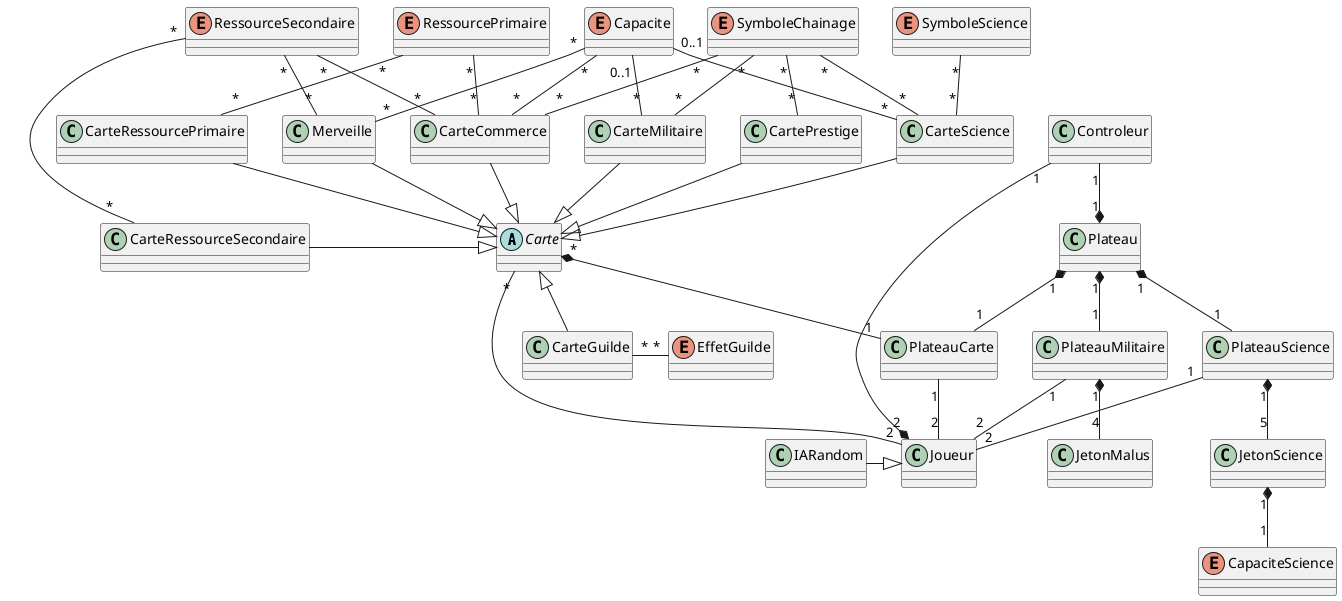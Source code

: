 @startuml Model 3

'les differentes cartes : 

'Cette classe rassemble les elements commun à chaques cartes 
abstract class Carte{
    
}

'Notes : J'ai compté pour les listes 4 et 2 en longueurs suffisent
'Age est une enumeration

'La methode gettype renvoie le type de la carte ("Science", "Militaire", "Commerce"...)

'out met tous les arguments d'etat de la carte a None, (position, facevisible et accessible)





'-----------------------------LES AUTRES CARTES--------------------'
'Hérite tous de la classe carte carte

'Une Merveille est techniquement une carte
class Merveille{

}
'Les Merveille Grand Phare et Piree peuvent produire une ressource

'Les autres types de cartes

'Cartes marrons 
class CarteRessourcePrimaire{

}

'Cartes gris
class CarteRessourceSecondaire{
}
'Pas de liste car produit toujours 1 seul ressource

'Cartes Jaunes
class CarteCommerce{

}
'Choix defini si la production doit etre choisi entre differentes ressources ou non
'Contrepartie defini si il faut "acheter" la ressource produite ou non, on notera 0 si ce n'est pas le cas

'exec_capacite() regarde l'attribut "capacite", et execute la fonction correspondante
'on rajoutera un méssage d'erreur si la capacite n'est pas possible

'Cartes Verts
class CarteScience{

}
'SymboleScience est une enumerations des symboles Science disponible dans le jeu
'SymboleChainage est une enumerations des symboles Science disponible dans le jeu

'Cartes Rouges
class CarteMilitaire{

}

'Cartes Bleu
class CartePrestige{

}

'Cartes Violets
class CarteGuilde{

}
'EffetGuilde est un enumération defini après

'execEffetGuilde() effectue l'effet de guilde correspondant, a voir au niveau des arguments


CarteMilitaire --|> Carte
CarteCommerce --|> Carte
CarteScience --|> Carte
CartePrestige --|> Carte
Carte <|-- CarteGuilde
CarteRessourcePrimaire --|> Carte
CarteRessourceSecondaire -|> Carte
Merveille --|> Carte


'-----------------------------------------ATTENTION !!!-----------------------------------------------------'
'Tout elements se déclanchant qu'une seul fois, à la création de la carte est considéré comme une capacitée 
'Il existe une enumération capacité, définie plus loin

'---------------------------------------ENUMERATIONS LIE AUX CARTES-----------------------------------------'



'Permet de ne pas payer une carte si elle comporte le meme symbole qu'une carte déja construite par le joueur
enum SymboleChainage{

}

SymboleChainage "*" -- "*" CartePrestige
SymboleChainage "*" -- "*" CarteMilitaire
SymboleChainage "*" -- "*" CarteScience
SymboleChainage "*" -- "*" CarteCommerce

'Symbole se trouvant sur les cartes sciences, 
'2 symbole similaire entraine la prise d'une jeton science pour le joueur, 
'6 symbole different entraine une victoire scientifique
enum SymboleScience{

}

SymboleScience "*" -- "*" CarteScience

'Enumerations contenant les differents effets de Guilde (cartes violettes)
enum EffetGuilde{

}
'Se referer à la fiche dans le docs pour les effets de chaques guides
CarteGuilde "*" - "*" EffetGuilde

'Les differentes capacité retrouvables sur certaines cartes, notement sur les cartes Merveille, militaire et de commerce
enum Capacite{

}
'Je pense que les noms sont suffisement explicites, mais n'hésitez pas à poser des question si ce n'est pas clair

Capacite "*"  -- "*" CarteCommerce
Capacite "0..1"  -- "*" CarteMilitaire
Capacite "*"  -- "*" Merveille
Capacite "0..1" -- "*" CarteScience


'Les Ressources sont utilisé par les joureurs pour construir des batiments
'Elles sont produites par certaines cartes
enum RessourcePrimaire{

}

RessourcePrimaire  "*" -- "*" CarteRessourcePrimaire
RessourcePrimaire  "*" -- "*" CarteCommerce


enum RessourceSecondaire{

}

RessourceSecondaire "*" -- "*" CarteRessourceSecondaire
RessourceSecondaire "*" -- "*" CarteCommerce
RessourceSecondaire "*" -- "*" Merveille



'-------------------------LES JETONS SCIENCES------------------------'
'Il sont au nombre de 10 avec des effets uniques

class JetonScience{

}
'CapaciteScience est une enumération des effets de chaques jetons, voir ci dessous

'Capacité déclanchées par les jetons sciences
enum CapaciteScience{

}
'Ce référer à la fiche pour les detailles de chaques capacitées
JetonScience "1" *-- "1" CapaciteScience

class JetonMalus{

}

class PlateauMilitaire{

}

PlateauMilitaire "1" *-- "4" JetonMalus
'Jdevant permet a la fois, en composant avec avance de savoir la position du jetons d'avancée miliaire
'Permet egalement de savoir directement quelle joueur est le moins avancé militairement, 
'ce qui permet de savoir quelles est le joueur qui doit commencer le nouvel age, ainsi que le joueur qui doit subir un malus

'updateavance(unsigned int, Joueur) permet d'avancer 
'le jeton d'un certain nombre de case en faveur du Joueur donnée en argument, (modifie avance et Jderiere si necessaire)

'retirer_jeton permet de retirer le jeton d'une case alors le joueur le moins avancé militairement subit un malus, 
'Utiliser la fonction appliquerCapacite de JetonMalus


'    - merveille_j1 : &Merveille[4]
'    - merveille_j2 : &Mervielle[4]
' il y'a une redondance ici parceque les merveilles construites appartiennent à la classe Joueur
'j'ai donc enlevé

class PlateauCarte{

}

'set_age modifie l'age du plateau carte
'La methode rendaccessible(&Carte) permet de rendre FaceVisible et Accessible la carte Carte
'La methode prendre(&Carte) permet de supprimer la carte de la liste carte en Jeu
'La methode deffausser(&Carte) permet de mettre en defausse la carte et de la suprimmer de la liste des cartes en jeu
'getcartevisible() renvoie la liste des cartes faces visibles
'getcarteaccessible() renvoie la liste des cartes accessibles et donc face visible



'Le plateau Scientifique permet de gerer les jetons scientifique
class PlateauScience{


}

PlateauScience  "1" *-- "5" JetonScience

'JetonInGame represente les jetons visibles et recupérables par les joueurs
'JetonsOutGame sont les jetons non tiré pour la partie, qui sont quand meme récuperables grace à des merveilles

'tirerjeton() tire 3 jeton aléatoirement dans jetonOUtGame, utilisé par la capacitée choisirjeton
'retirer jeton, retire le jeton ayant pour position Position de la liste jetonInGame


'/////////////IMPORTANT\\\\\\\\\\\\\\\
' Après réfléxion, je pense qu'il faut laisser les cartes et Merveilles crée dans les classes joueurs et non dans des plateaux appareant au joureurs 
'Car pour l'interface graphique ca ne change rien, et ce sera plus simple pour acceder au differents cout, sans avoir a aller chercher les cartes crées dans des plateau séparé de joueurs


'plateaumilitaire decrit l'avancé militaire d'un joueur vers le camps adverse, 
'nbmerveilles renseigne le nombre de merveilles déjà construites, pour rappel, on ne peut construire que 7 merveille dans une partie
Carte "*" *-- "1" PlateauCarte
PlateauCarte "1" -- "2" Joueur
PlateauMilitaire "1" -- "2" Joueur
PlateauScience "1" -- "2" Joueur


'-------------------------------GESTION DU PLATEAU DE JEU------------------------

'comment gérer la class ressource ????
'à revoir

'Cette classe decrit l'etat du plateau de jeu à chaque instant
class Joueur{

}
'60 car 20*3 = 60 le nombre de carte max qu'un joueur vera dans sa partie
'La fonction Verifie que la carte est accessible sur le Plateau (probablement via une méthode implémenté dans Plateau),
'Et effetue l'Action choisit par le joueur

'Si l'action choisit est construir ou merveille, alors le fonction vérifira que la carte ou la merveille est construissable puis l'ajoutera aux carte construites
'Si l'action chosit est de défausser la carte, la carte sera ajouté à la défausse du Plateau, et le joueur gagnera de la monnaie, 
'Dans tout les cas, la carte sera suprimé des cartes accésibles du plateau

'La méthode updatemonnaie permet d'ajouter ou retirer une quantité de monnaie donnée au joueur 

'La méthode getProduction() renvoie la production du joueur, pour cela elle interoge les cartes situées dans Carte

'La méthode getcout(Carte) renvoie le cout en monnaie, pour la construction de la carte Carte

'La méthode estconstructible(Carte) prend une carte en arguement Carte, et le joueur, car on fait Joueur.estconstructible(Carte)
'renvoie les cartes consturctible par le joueur, cad les cartes tel que Joueur.getcout(Carte) <= monnaie

'La fonction construire(Carte), ajoute Carte à carteconstruite et retire Joueur.getcout(Carte) à Joueur.monnaie 

'getptdevictoire() calcule le nombre de Pt de victoire du joueur, à executer en fin de partie

'Choisir action Carte, demande au joueur de Choisir une carte ACCESSIBLE, une fois la carte choisit elle est soit defaussé, soit construite, soit elle construit une merveille
Joueur "2" -- "*" Carte

class IARandom{

}

IARandom -|> Joueur


class Plateau{

}

Plateau "1" *-- "1" PlateauCarte
Plateau "1" *-- "1" PlateauScience
Plateau "1" *-- "1" PlateauMilitaire

class Controleur {

}

Controleur "1" --* "1" Plateau
Controleur "1" -* "2" Joueur
@enduml

